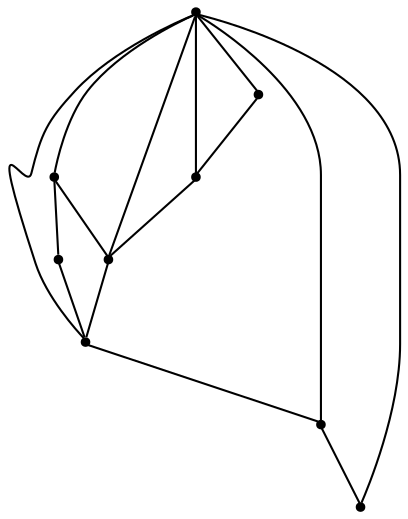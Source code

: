 graph {
  node [shape=point,comment="{\"directed\":false,\"doi\":\"10.4230/LIPIcs.GD.2024.32\",\"figure\":\"15 (5)\"}"]

  v0 [pos="1284.1452912651919,1085.444813651467"]
  v1 [pos="1189.119169564407,895.4381482056627"]
  v2 [pos="1220.794585861871,1085.444813651467"]
  v3 [pos="1125.7683369694787,895.4381482056627"]
  v4 [pos="1157.4437532669428,1085.444813651467"]
  v5 [pos="1062.4176474651088,895.4381482056627"]
  v6 [pos="1252.469874967728,895.4381482056629"]
  v7 [pos="999.0668148701806,895.4381482056629"]
  v8 [pos="1315.820707562656,895.4381482056629"]

  v0 -- v1 [id="-1",pos="1284.1452912651919,1085.444813651467 1189.119169564407,895.4381482056627 1189.119169564407,895.4381482056627 1189.119169564407,895.4381482056627"]
  v4 -- v2 [id="-3",pos="1157.4437532669428,1085.444813651467 1220.794585861871,1085.444813651467 1220.794585861871,1085.444813651467 1220.794585861871,1085.444813651467"]
  v2 -- v0 [id="-4",pos="1220.794585861871,1085.444813651467 1284.1452912651919,1085.444813651467 1284.1452912651919,1085.444813651467 1284.1452912651919,1085.444813651467"]
  v7 -- v5 [id="-7",pos="999.0668148701806,895.4381482056629 1062.4176474651088,895.4381482056627 1062.4176474651088,895.4381482056627 1062.4176474651088,895.4381482056627"]
  v5 -- v3 [id="-8",pos="1062.4176474651088,895.4381482056627 1125.7683369694787,895.4381482056627 1125.7683369694787,895.4381482056627 1125.7683369694787,895.4381482056627"]
  v3 -- v1 [id="-9",pos="1125.7683369694787,895.4381482056627 1189.119169564407,895.4381482056627 1189.119169564407,895.4381482056627 1189.119169564407,895.4381482056627"]
  v1 -- v6 [id="-10",pos="1189.119169564407,895.4381482056627 1252.469874967728,895.4381482056629 1252.469874967728,895.4381482056629 1252.469874967728,895.4381482056629"]
  v6 -- v8 [id="-11",pos="1252.469874967728,895.4381482056629 1315.820707562656,895.4381482056629 1315.820707562656,895.4381482056629 1315.820707562656,895.4381482056629"]
  v4 -- v8 [id="-13",pos="1157.4437532669428,1085.444813651467 1315.820707562656,895.4381482056629 1315.820707562656,895.4381482056629 1315.820707562656,895.4381482056629"]
  v4 -- v1 [id="-14",pos="1157.4437532669428,1085.444813651467 1189.119169564407,895.4381482056627 1189.119169564407,895.4381482056627 1189.119169564407,895.4381482056627"]
  v4 -- v3 [id="-15",pos="1157.4437532669428,1085.444813651467 1125.7683369694787,895.4381482056627 1125.7683369694787,895.4381482056627 1125.7683369694787,895.4381482056627"]
  v4 -- v7 [id="-16",pos="1157.4437532669428,1085.444813651467 999.0668148701806,895.4381482056629 999.0668148701806,895.4381482056629 999.0668148701806,895.4381482056629"]
  v4 -- v6 [id="-17",pos="1157.4437532669428,1085.444813651467 1252.469874967728,895.4381482056629 1252.469874967728,895.4381482056629 1252.469874967728,895.4381482056629"]
  v4 -- v5 [id="-18",pos="1157.4437532669428,1085.444813651467 1062.4176474651088,895.4381482056627 1062.4176474651088,895.4381482056627 1062.4176474651088,895.4381482056627"]
  v2 -- v3 [id="-19",pos="1220.794585861871,1085.444813651467 1125.7683369694787,895.4381482056627 1125.7683369694787,895.4381482056627 1125.7683369694787,895.4381482056627"]
}